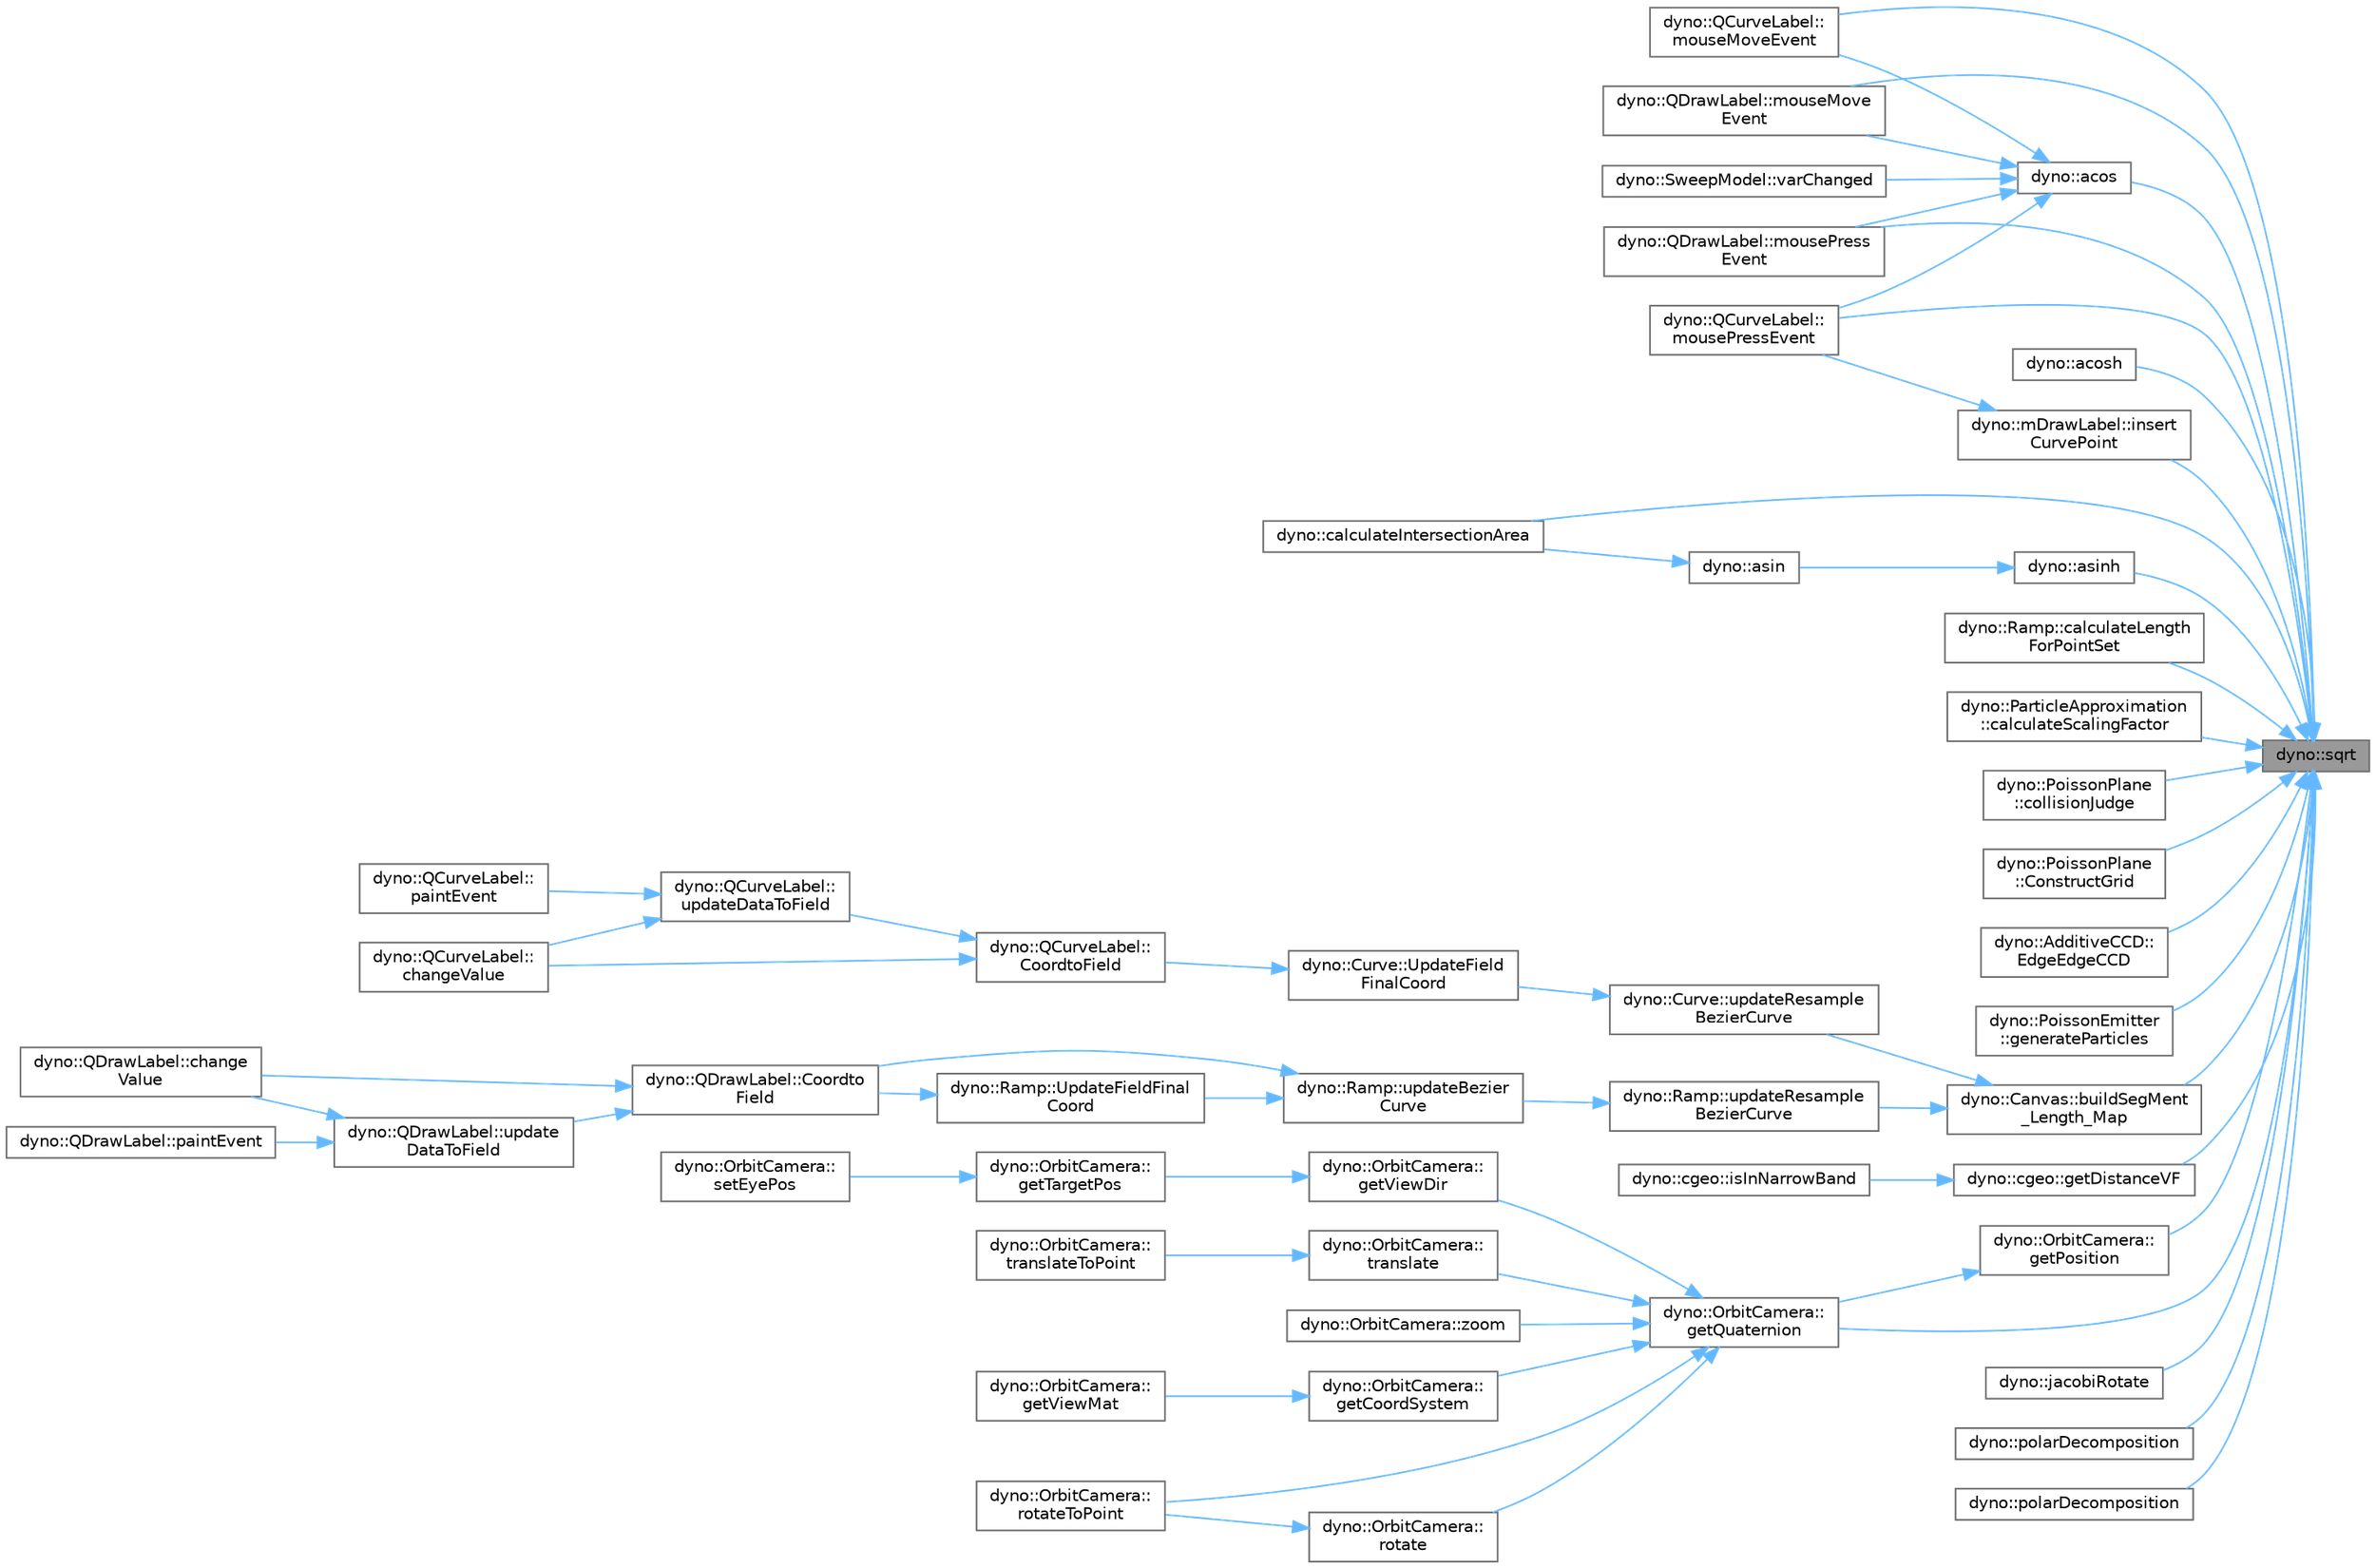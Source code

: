 digraph "dyno::sqrt"
{
 // LATEX_PDF_SIZE
  bgcolor="transparent";
  edge [fontname=Helvetica,fontsize=10,labelfontname=Helvetica,labelfontsize=10];
  node [fontname=Helvetica,fontsize=10,shape=box,height=0.2,width=0.4];
  rankdir="RL";
  Node1 [id="Node000001",label="dyno::sqrt",height=0.2,width=0.4,color="gray40", fillcolor="grey60", style="filled", fontcolor="black",tooltip=" "];
  Node1 -> Node2 [id="edge1_Node000001_Node000002",dir="back",color="steelblue1",style="solid",tooltip=" "];
  Node2 [id="Node000002",label="dyno::acos",height=0.2,width=0.4,color="grey40", fillcolor="white", style="filled",URL="$namespacedyno.html#a98298b4e601b96fbc2f81636d0b94096",tooltip=" "];
  Node2 -> Node3 [id="edge2_Node000002_Node000003",dir="back",color="steelblue1",style="solid",tooltip=" "];
  Node3 [id="Node000003",label="dyno::QCurveLabel::\lmouseMoveEvent",height=0.2,width=0.4,color="grey40", fillcolor="white", style="filled",URL="$classdyno_1_1_q_curve_label.html#a3dbf69c68750200a38ab87de5073a203",tooltip=" "];
  Node2 -> Node4 [id="edge3_Node000002_Node000004",dir="back",color="steelblue1",style="solid",tooltip=" "];
  Node4 [id="Node000004",label="dyno::QDrawLabel::mouseMove\lEvent",height=0.2,width=0.4,color="grey40", fillcolor="white", style="filled",URL="$classdyno_1_1_q_draw_label.html#a855e81bc7d92b66d116515b771fe0343",tooltip=" "];
  Node2 -> Node5 [id="edge4_Node000002_Node000005",dir="back",color="steelblue1",style="solid",tooltip=" "];
  Node5 [id="Node000005",label="dyno::QCurveLabel::\lmousePressEvent",height=0.2,width=0.4,color="grey40", fillcolor="white", style="filled",URL="$classdyno_1_1_q_curve_label.html#a7e37241f3d13ff30a53b3d07ceb6adb8",tooltip=" "];
  Node2 -> Node6 [id="edge5_Node000002_Node000006",dir="back",color="steelblue1",style="solid",tooltip=" "];
  Node6 [id="Node000006",label="dyno::QDrawLabel::mousePress\lEvent",height=0.2,width=0.4,color="grey40", fillcolor="white", style="filled",URL="$classdyno_1_1_q_draw_label.html#a49d7e8c557e1285d6d505518fa9be714",tooltip=" "];
  Node2 -> Node7 [id="edge6_Node000002_Node000007",dir="back",color="steelblue1",style="solid",tooltip=" "];
  Node7 [id="Node000007",label="dyno::SweepModel::varChanged",height=0.2,width=0.4,color="grey40", fillcolor="white", style="filled",URL="$classdyno_1_1_sweep_model.html#ac96f18020ac1c5870bab11cc965ea62e",tooltip=" "];
  Node1 -> Node8 [id="edge7_Node000001_Node000008",dir="back",color="steelblue1",style="solid",tooltip=" "];
  Node8 [id="Node000008",label="dyno::acosh",height=0.2,width=0.4,color="grey40", fillcolor="white", style="filled",URL="$namespacedyno.html#ab19b0b2c588fe0c937ffed38d97d613f",tooltip=" "];
  Node1 -> Node9 [id="edge8_Node000001_Node000009",dir="back",color="steelblue1",style="solid",tooltip=" "];
  Node9 [id="Node000009",label="dyno::asinh",height=0.2,width=0.4,color="grey40", fillcolor="white", style="filled",URL="$namespacedyno.html#abb5fa1dd5c7c3a0c6ff69f6c4544b2a9",tooltip=" "];
  Node9 -> Node10 [id="edge9_Node000009_Node000010",dir="back",color="steelblue1",style="solid",tooltip=" "];
  Node10 [id="Node000010",label="dyno::asin",height=0.2,width=0.4,color="grey40", fillcolor="white", style="filled",URL="$namespacedyno.html#af01ec3c9969a92be588a0d417e2e7f47",tooltip=" "];
  Node10 -> Node11 [id="edge10_Node000010_Node000011",dir="back",color="steelblue1",style="solid",tooltip=" "];
  Node11 [id="Node000011",label="dyno::calculateIntersectionArea",height=0.2,width=0.4,color="grey40", fillcolor="white", style="filled",URL="$namespacedyno.html#a94de691fb290dd4ffeeab57cc41978d4",tooltip="Calculate the intersection area between a sphere and a triangle by using the domain decompsotion algo..."];
  Node1 -> Node12 [id="edge11_Node000001_Node000012",dir="back",color="steelblue1",style="solid",tooltip=" "];
  Node12 [id="Node000012",label="dyno::Canvas::buildSegMent\l_Length_Map",height=0.2,width=0.4,color="grey40", fillcolor="white", style="filled",URL="$classdyno_1_1_canvas.html#aa4aee8c215e76bc53850f71791e59f88",tooltip=" "];
  Node12 -> Node13 [id="edge12_Node000012_Node000013",dir="back",color="steelblue1",style="solid",tooltip=" "];
  Node13 [id="Node000013",label="dyno::Ramp::updateResample\lBezierCurve",height=0.2,width=0.4,color="grey40", fillcolor="white", style="filled",URL="$classdyno_1_1_ramp.html#a557759f2a89a570ba847b512a854215d",tooltip="Resample Bezier curve."];
  Node13 -> Node14 [id="edge13_Node000013_Node000014",dir="back",color="steelblue1",style="solid",tooltip=" "];
  Node14 [id="Node000014",label="dyno::Ramp::updateBezier\lCurve",height=0.2,width=0.4,color="grey40", fillcolor="white", style="filled",URL="$classdyno_1_1_ramp.html#a503012388d3eb2f5465ba8fa04979b20",tooltip="Update the data of the Bezier curve points."];
  Node14 -> Node15 [id="edge14_Node000014_Node000015",dir="back",color="steelblue1",style="solid",tooltip=" "];
  Node15 [id="Node000015",label="dyno::QDrawLabel::Coordto\lField",height=0.2,width=0.4,color="grey40", fillcolor="white", style="filled",URL="$classdyno_1_1_q_draw_label.html#a8b27b248c44ee57fa194956dc3765449",tooltip=" "];
  Node15 -> Node16 [id="edge15_Node000015_Node000016",dir="back",color="steelblue1",style="solid",tooltip=" "];
  Node16 [id="Node000016",label="dyno::QDrawLabel::change\lValue",height=0.2,width=0.4,color="grey40", fillcolor="white", style="filled",URL="$classdyno_1_1_q_draw_label.html#a9be2a7cab68e5392d9845b82a92c05ee",tooltip=" "];
  Node15 -> Node17 [id="edge16_Node000015_Node000017",dir="back",color="steelblue1",style="solid",tooltip=" "];
  Node17 [id="Node000017",label="dyno::QDrawLabel::update\lDataToField",height=0.2,width=0.4,color="grey40", fillcolor="white", style="filled",URL="$classdyno_1_1_q_draw_label.html#a270d00de5aff8eafaeff2a215f13d15f",tooltip=" "];
  Node17 -> Node16 [id="edge17_Node000017_Node000016",dir="back",color="steelblue1",style="solid",tooltip=" "];
  Node17 -> Node18 [id="edge18_Node000017_Node000018",dir="back",color="steelblue1",style="solid",tooltip=" "];
  Node18 [id="Node000018",label="dyno::QDrawLabel::paintEvent",height=0.2,width=0.4,color="grey40", fillcolor="white", style="filled",URL="$classdyno_1_1_q_draw_label.html#aa5e948de0da038ae81bd255cd317b893",tooltip=" "];
  Node14 -> Node19 [id="edge19_Node000014_Node000019",dir="back",color="steelblue1",style="solid",tooltip=" "];
  Node19 [id="Node000019",label="dyno::Ramp::UpdateFieldFinal\lCoord",height=0.2,width=0.4,color="grey40", fillcolor="white", style="filled",URL="$classdyno_1_1_ramp.html#adf25361263722cd166ee5a15a6a2eaa8",tooltip="Updating the data of a Field."];
  Node19 -> Node15 [id="edge20_Node000019_Node000015",dir="back",color="steelblue1",style="solid",tooltip=" "];
  Node12 -> Node20 [id="edge21_Node000012_Node000020",dir="back",color="steelblue1",style="solid",tooltip=" "];
  Node20 [id="Node000020",label="dyno::Curve::updateResample\lBezierCurve",height=0.2,width=0.4,color="grey40", fillcolor="white", style="filled",URL="$classdyno_1_1_curve.html#a1ae9f76a2148ab26374b2e1838a33c1d",tooltip="Resample Bezier curve."];
  Node20 -> Node21 [id="edge22_Node000020_Node000021",dir="back",color="steelblue1",style="solid",tooltip=" "];
  Node21 [id="Node000021",label="dyno::Curve::UpdateField\lFinalCoord",height=0.2,width=0.4,color="grey40", fillcolor="white", style="filled",URL="$classdyno_1_1_curve.html#a6a1f78ed5b0ba19cc23712467fa0205e",tooltip="Updating the data of a Field."];
  Node21 -> Node22 [id="edge23_Node000021_Node000022",dir="back",color="steelblue1",style="solid",tooltip=" "];
  Node22 [id="Node000022",label="dyno::QCurveLabel::\lCoordtoField",height=0.2,width=0.4,color="grey40", fillcolor="white", style="filled",URL="$classdyno_1_1_q_curve_label.html#ae1a8d7bf41c9a09f1d99f9745984b394",tooltip=" "];
  Node22 -> Node23 [id="edge24_Node000022_Node000023",dir="back",color="steelblue1",style="solid",tooltip=" "];
  Node23 [id="Node000023",label="dyno::QCurveLabel::\lchangeValue",height=0.2,width=0.4,color="grey40", fillcolor="white", style="filled",URL="$classdyno_1_1_q_curve_label.html#a02e68eb9a94f4b395fbaa211578ae1f4",tooltip=" "];
  Node22 -> Node24 [id="edge25_Node000022_Node000024",dir="back",color="steelblue1",style="solid",tooltip=" "];
  Node24 [id="Node000024",label="dyno::QCurveLabel::\lupdateDataToField",height=0.2,width=0.4,color="grey40", fillcolor="white", style="filled",URL="$classdyno_1_1_q_curve_label.html#afdedd15fce4a9f9bfbd46f44ecb4f093",tooltip=" "];
  Node24 -> Node23 [id="edge26_Node000024_Node000023",dir="back",color="steelblue1",style="solid",tooltip=" "];
  Node24 -> Node25 [id="edge27_Node000024_Node000025",dir="back",color="steelblue1",style="solid",tooltip=" "];
  Node25 [id="Node000025",label="dyno::QCurveLabel::\lpaintEvent",height=0.2,width=0.4,color="grey40", fillcolor="white", style="filled",URL="$classdyno_1_1_q_curve_label.html#ae8b3eb840ab23ef7f6cb526f3d75b8b7",tooltip=" "];
  Node1 -> Node11 [id="edge28_Node000001_Node000011",dir="back",color="steelblue1",style="solid",tooltip=" "];
  Node1 -> Node26 [id="edge29_Node000001_Node000026",dir="back",color="steelblue1",style="solid",tooltip=" "];
  Node26 [id="Node000026",label="dyno::Ramp::calculateLength\lForPointSet",height=0.2,width=0.4,color="grey40", fillcolor="white", style="filled",URL="$classdyno_1_1_ramp.html#a7aa6291022783dad0e0bf1e7f3e6fc82",tooltip=" "];
  Node1 -> Node27 [id="edge30_Node000001_Node000027",dir="back",color="steelblue1",style="solid",tooltip=" "];
  Node27 [id="Node000027",label="dyno::ParticleApproximation\l::calculateScalingFactor",height=0.2,width=0.4,color="grey40", fillcolor="white", style="filled",URL="$classdyno_1_1_particle_approximation.html#aa5fdb182861ef8267570e2475dbdac33",tooltip=" "];
  Node1 -> Node28 [id="edge31_Node000001_Node000028",dir="back",color="steelblue1",style="solid",tooltip=" "];
  Node28 [id="Node000028",label="dyno::PoissonPlane\l::collisionJudge",height=0.2,width=0.4,color="grey40", fillcolor="white", style="filled",URL="$classdyno_1_1_poisson_plane.html#a5ee1d42bfebfba0389fe28270490a668",tooltip=" "];
  Node1 -> Node29 [id="edge32_Node000001_Node000029",dir="back",color="steelblue1",style="solid",tooltip=" "];
  Node29 [id="Node000029",label="dyno::PoissonPlane\l::ConstructGrid",height=0.2,width=0.4,color="grey40", fillcolor="white", style="filled",URL="$classdyno_1_1_poisson_plane.html#a74a9c53631f2b1e1531770adcf8bf45c",tooltip=" "];
  Node1 -> Node30 [id="edge33_Node000001_Node000030",dir="back",color="steelblue1",style="solid",tooltip=" "];
  Node30 [id="Node000030",label="dyno::AdditiveCCD::\lEdgeEdgeCCD",height=0.2,width=0.4,color="grey40", fillcolor="white", style="filled",URL="$classdyno_1_1_additive_c_c_d.html#a9b3acb2efa19389f1c322e1ccfb82950",tooltip="Do a continuous collision detection between two edges."];
  Node1 -> Node31 [id="edge34_Node000001_Node000031",dir="back",color="steelblue1",style="solid",tooltip=" "];
  Node31 [id="Node000031",label="dyno::PoissonEmitter\l::generateParticles",height=0.2,width=0.4,color="grey40", fillcolor="white", style="filled",URL="$classdyno_1_1_poisson_emitter.html#a5ca92f81f9d5d8f9f043071f462631d1",tooltip=" "];
  Node1 -> Node32 [id="edge35_Node000001_Node000032",dir="back",color="steelblue1",style="solid",tooltip=" "];
  Node32 [id="Node000032",label="dyno::cgeo::getDistanceVF",height=0.2,width=0.4,color="grey40", fillcolor="white", style="filled",URL="$namespacedyno_1_1cgeo.html#a213829175cd0f84b35d795cffdf81c85",tooltip=" "];
  Node32 -> Node33 [id="edge36_Node000032_Node000033",dir="back",color="steelblue1",style="solid",tooltip=" "];
  Node33 [id="Node000033",label="dyno::cgeo::isInNarrowBand",height=0.2,width=0.4,color="grey40", fillcolor="white", style="filled",URL="$namespacedyno_1_1cgeo.html#a1845700dcbf00459d14d1079796202d5",tooltip=" "];
  Node1 -> Node34 [id="edge37_Node000001_Node000034",dir="back",color="steelblue1",style="solid",tooltip=" "];
  Node34 [id="Node000034",label="dyno::OrbitCamera::\lgetPosition",height=0.2,width=0.4,color="grey40", fillcolor="white", style="filled",URL="$classdyno_1_1_orbit_camera.html#a4202f17c8e672fbb4a77515ddcb9e71e",tooltip=" "];
  Node34 -> Node35 [id="edge38_Node000034_Node000035",dir="back",color="steelblue1",style="solid",tooltip=" "];
  Node35 [id="Node000035",label="dyno::OrbitCamera::\lgetQuaternion",height=0.2,width=0.4,color="grey40", fillcolor="white", style="filled",URL="$classdyno_1_1_orbit_camera.html#ace447b9f2552f8e56f27f1c51a974dc7",tooltip=" "];
  Node35 -> Node36 [id="edge39_Node000035_Node000036",dir="back",color="steelblue1",style="solid",tooltip=" "];
  Node36 [id="Node000036",label="dyno::OrbitCamera::\lgetCoordSystem",height=0.2,width=0.4,color="grey40", fillcolor="white", style="filled",URL="$classdyno_1_1_orbit_camera.html#a2971cd511245add89240e58488219510",tooltip=" "];
  Node36 -> Node37 [id="edge40_Node000036_Node000037",dir="back",color="steelblue1",style="solid",tooltip=" "];
  Node37 [id="Node000037",label="dyno::OrbitCamera::\lgetViewMat",height=0.2,width=0.4,color="grey40", fillcolor="white", style="filled",URL="$classdyno_1_1_orbit_camera.html#a1838c0790e7ae416c3be39873999a372",tooltip=" "];
  Node35 -> Node38 [id="edge41_Node000035_Node000038",dir="back",color="steelblue1",style="solid",tooltip=" "];
  Node38 [id="Node000038",label="dyno::OrbitCamera::\lgetViewDir",height=0.2,width=0.4,color="grey40", fillcolor="white", style="filled",URL="$classdyno_1_1_orbit_camera.html#a146a6af4a2898d36d9e62aaddef6d36a",tooltip=" "];
  Node38 -> Node39 [id="edge42_Node000038_Node000039",dir="back",color="steelblue1",style="solid",tooltip=" "];
  Node39 [id="Node000039",label="dyno::OrbitCamera::\lgetTargetPos",height=0.2,width=0.4,color="grey40", fillcolor="white", style="filled",URL="$classdyno_1_1_orbit_camera.html#aae7005dcc684337cbaaf8bf9e2a1c42b",tooltip=" "];
  Node39 -> Node40 [id="edge43_Node000039_Node000040",dir="back",color="steelblue1",style="solid",tooltip=" "];
  Node40 [id="Node000040",label="dyno::OrbitCamera::\lsetEyePos",height=0.2,width=0.4,color="grey40", fillcolor="white", style="filled",URL="$classdyno_1_1_orbit_camera.html#aa105e8660681442867fe51449bfd4572",tooltip=" "];
  Node35 -> Node41 [id="edge44_Node000035_Node000041",dir="back",color="steelblue1",style="solid",tooltip=" "];
  Node41 [id="Node000041",label="dyno::OrbitCamera::\lrotate",height=0.2,width=0.4,color="grey40", fillcolor="white", style="filled",URL="$classdyno_1_1_orbit_camera.html#aa2571a710f5a5a7c2cdf3617ff617d82",tooltip=" "];
  Node41 -> Node42 [id="edge45_Node000041_Node000042",dir="back",color="steelblue1",style="solid",tooltip=" "];
  Node42 [id="Node000042",label="dyno::OrbitCamera::\lrotateToPoint",height=0.2,width=0.4,color="grey40", fillcolor="white", style="filled",URL="$classdyno_1_1_orbit_camera.html#a5527d639e4a08c592aace473ab14a3d0",tooltip=" "];
  Node35 -> Node42 [id="edge46_Node000035_Node000042",dir="back",color="steelblue1",style="solid",tooltip=" "];
  Node35 -> Node43 [id="edge47_Node000035_Node000043",dir="back",color="steelblue1",style="solid",tooltip=" "];
  Node43 [id="Node000043",label="dyno::OrbitCamera::\ltranslate",height=0.2,width=0.4,color="grey40", fillcolor="white", style="filled",URL="$classdyno_1_1_orbit_camera.html#a6bd5aa1544bc7fc99944f7cdaf58e95e",tooltip=" "];
  Node43 -> Node44 [id="edge48_Node000043_Node000044",dir="back",color="steelblue1",style="solid",tooltip=" "];
  Node44 [id="Node000044",label="dyno::OrbitCamera::\ltranslateToPoint",height=0.2,width=0.4,color="grey40", fillcolor="white", style="filled",URL="$classdyno_1_1_orbit_camera.html#a8b0596f893fe55e970d3655f08d91540",tooltip=" "];
  Node35 -> Node45 [id="edge49_Node000035_Node000045",dir="back",color="steelblue1",style="solid",tooltip=" "];
  Node45 [id="Node000045",label="dyno::OrbitCamera::zoom",height=0.2,width=0.4,color="grey40", fillcolor="white", style="filled",URL="$classdyno_1_1_orbit_camera.html#a80838d2b6c9117258d9fec80d8e7fb3d",tooltip=" "];
  Node1 -> Node35 [id="edge50_Node000001_Node000035",dir="back",color="steelblue1",style="solid",tooltip=" "];
  Node1 -> Node46 [id="edge51_Node000001_Node000046",dir="back",color="steelblue1",style="solid",tooltip=" "];
  Node46 [id="Node000046",label="dyno::mDrawLabel::insert\lCurvePoint",height=0.2,width=0.4,color="grey40", fillcolor="white", style="filled",URL="$classdyno_1_1m_draw_label.html#a13baf9791362c4bc564879594ef5c1ad",tooltip=" "];
  Node46 -> Node5 [id="edge52_Node000046_Node000005",dir="back",color="steelblue1",style="solid",tooltip=" "];
  Node1 -> Node47 [id="edge53_Node000001_Node000047",dir="back",color="steelblue1",style="solid",tooltip=" "];
  Node47 [id="Node000047",label="dyno::jacobiRotate",height=0.2,width=0.4,color="grey40", fillcolor="white", style="filled",URL="$namespacedyno.html#a7476b50ad163962c447ade1c23c74369",tooltip=" "];
  Node1 -> Node3 [id="edge54_Node000001_Node000003",dir="back",color="steelblue1",style="solid",tooltip=" "];
  Node1 -> Node4 [id="edge55_Node000001_Node000004",dir="back",color="steelblue1",style="solid",tooltip=" "];
  Node1 -> Node5 [id="edge56_Node000001_Node000005",dir="back",color="steelblue1",style="solid",tooltip=" "];
  Node1 -> Node6 [id="edge57_Node000001_Node000006",dir="back",color="steelblue1",style="solid",tooltip=" "];
  Node1 -> Node48 [id="edge58_Node000001_Node000048",dir="back",color="steelblue1",style="solid",tooltip=" "];
  Node48 [id="Node000048",label="dyno::polarDecomposition",height=0.2,width=0.4,color="grey40", fillcolor="white", style="filled",URL="$namespacedyno.html#ae06a5aefc01ba132c97536498189a7ca",tooltip=" "];
  Node1 -> Node49 [id="edge59_Node000001_Node000049",dir="back",color="steelblue1",style="solid",tooltip=" "];
  Node49 [id="Node000049",label="dyno::polarDecomposition",height=0.2,width=0.4,color="grey40", fillcolor="white", style="filled",URL="$namespacedyno.html#a5d9a68e6f909678bfe697646a941e6a8",tooltip=" "];
}
